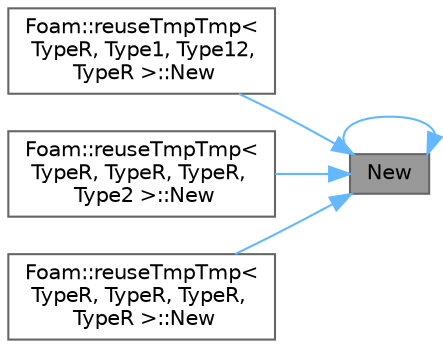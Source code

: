 digraph "New"
{
 // LATEX_PDF_SIZE
  bgcolor="transparent";
  edge [fontname=Helvetica,fontsize=10,labelfontname=Helvetica,labelfontsize=10];
  node [fontname=Helvetica,fontsize=10,shape=box,height=0.2,width=0.4];
  rankdir="RL";
  Node1 [id="Node000001",label="New",height=0.2,width=0.4,color="gray40", fillcolor="grey60", style="filled", fontcolor="black",tooltip=" "];
  Node1 -> Node1 [id="edge1_Node000001_Node000001",dir="back",color="steelblue1",style="solid",tooltip=" "];
  Node1 -> Node2 [id="edge2_Node000001_Node000002",dir="back",color="steelblue1",style="solid",tooltip=" "];
  Node2 [id="Node000002",label="Foam::reuseTmpTmp\<\l TypeR, Type1, Type12,\l TypeR \>::New",height=0.2,width=0.4,color="grey40", fillcolor="white", style="filled",URL="$structFoam_1_1reuseTmpTmp_3_01TypeR_00_01Type1_00_01Type12_00_01TypeR_01_4.html#a90dabb111e9b72d116f91c1d9fb6b46d",tooltip=" "];
  Node1 -> Node3 [id="edge3_Node000001_Node000003",dir="back",color="steelblue1",style="solid",tooltip=" "];
  Node3 [id="Node000003",label="Foam::reuseTmpTmp\<\l TypeR, TypeR, TypeR,\l Type2 \>::New",height=0.2,width=0.4,color="grey40", fillcolor="white", style="filled",URL="$structFoam_1_1reuseTmpTmp_3_01TypeR_00_01TypeR_00_01TypeR_00_01Type2_01_4.html#a74324bd9aff4f8779431e5aac35a0e0d",tooltip=" "];
  Node1 -> Node4 [id="edge4_Node000001_Node000004",dir="back",color="steelblue1",style="solid",tooltip=" "];
  Node4 [id="Node000004",label="Foam::reuseTmpTmp\<\l TypeR, TypeR, TypeR,\l TypeR \>::New",height=0.2,width=0.4,color="grey40", fillcolor="white", style="filled",URL="$structFoam_1_1reuseTmpTmp_3_01TypeR_00_01TypeR_00_01TypeR_00_01TypeR_01_4.html#a95d73872124ea28a621d9600ec536e21",tooltip=" "];
}
